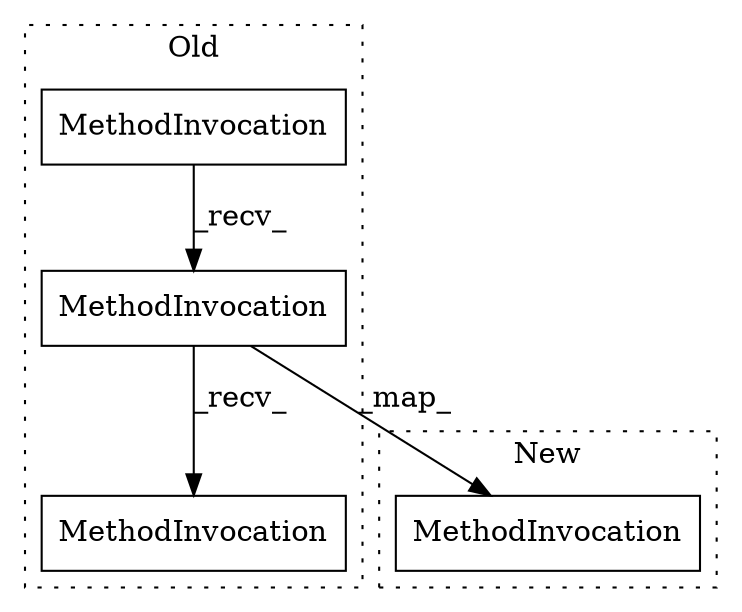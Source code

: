 digraph G {
subgraph cluster0 {
1 [label="MethodInvocation" a="32" s="4335,4402" l="11,1" shape="box"];
2 [label="MethodInvocation" a="32" s="4488" l="9" shape="box"];
4 [label="MethodInvocation" a="32" s="4415,4475" l="26,1" shape="box"];
label = "Old";
style="dotted";
}
subgraph cluster1 {
3 [label="MethodInvocation" a="32" s="4307,4428" l="19,1" shape="box"];
label = "New";
style="dotted";
}
1 -> 4 [label="_recv_"];
4 -> 3 [label="_map_"];
4 -> 2 [label="_recv_"];
}